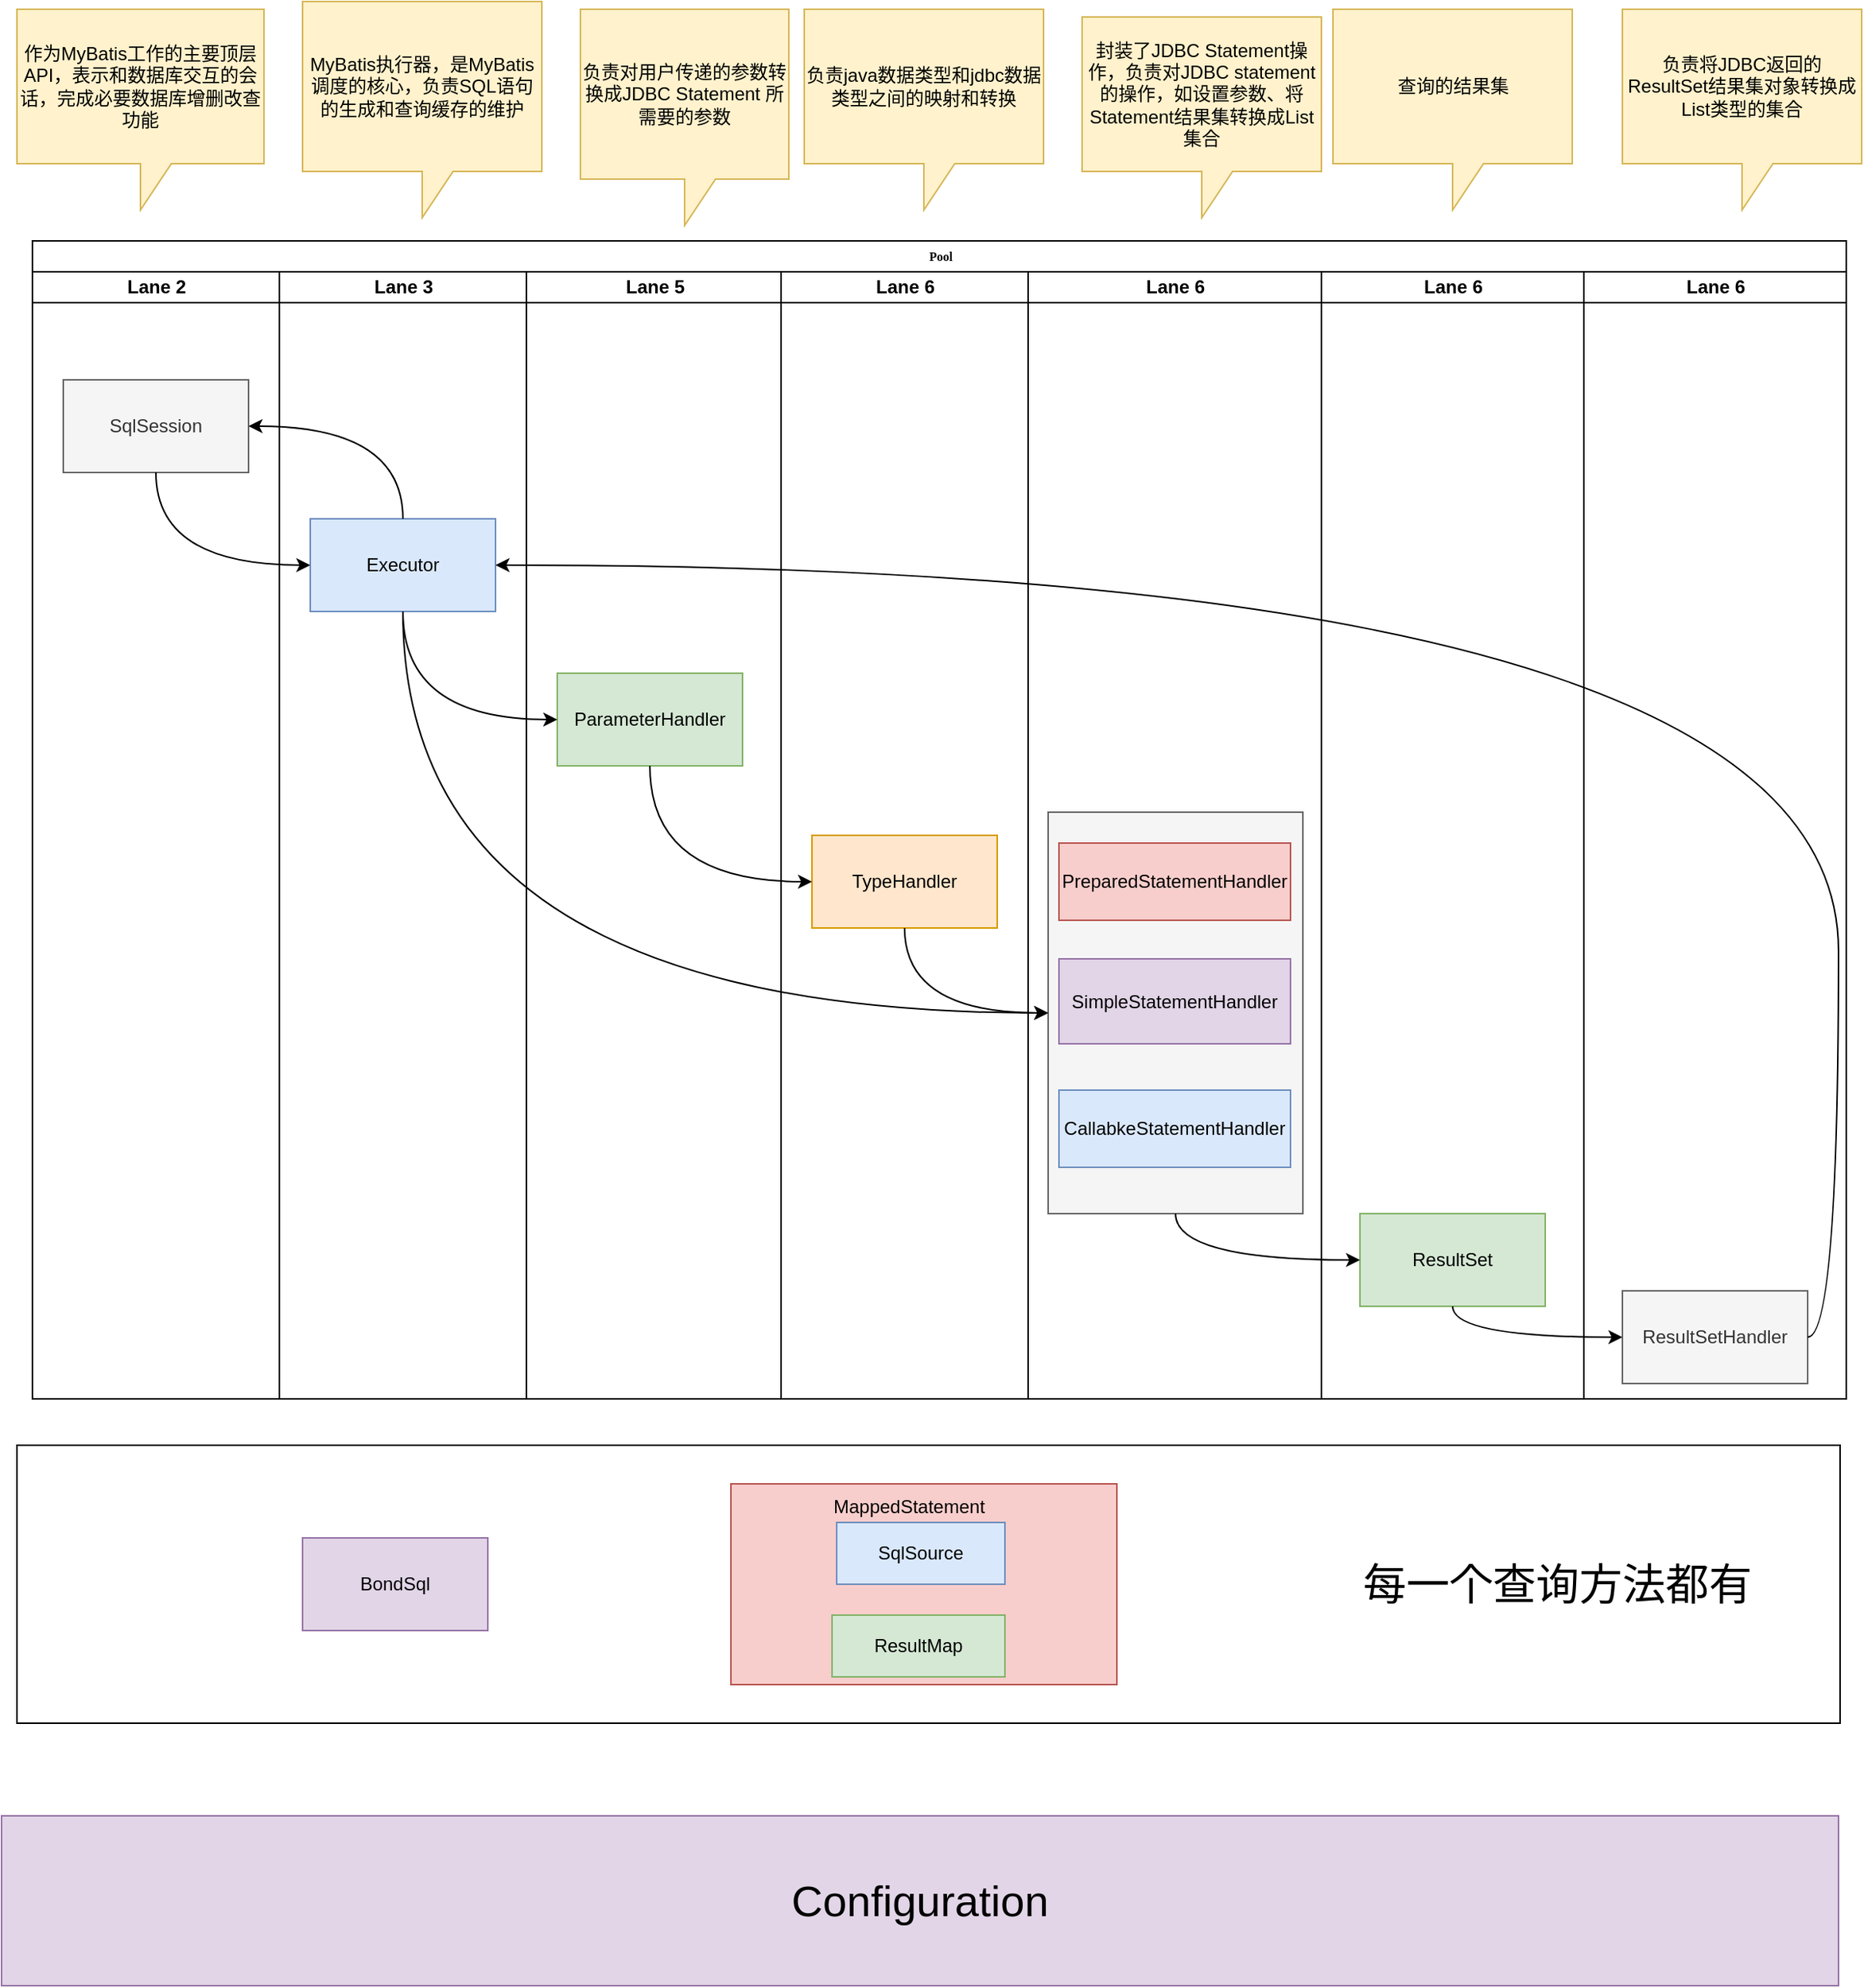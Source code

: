 <mxfile version="10.6.0" type="github"><diagram name="Page-1" id="74e2e168-ea6b-b213-b513-2b3c1d86103e"><mxGraphModel dx="1394" dy="1565" grid="1" gridSize="10" guides="1" tooltips="1" connect="1" arrows="1" fold="1" page="1" pageScale="1" pageWidth="1100" pageHeight="850" background="#ffffff" math="0" shadow="0"><root><mxCell id="0"/><mxCell id="1" parent="0"/><mxCell id="77e6c97f196da883-1" value="Pool" style="swimlane;html=1;childLayout=stackLayout;startSize=20;rounded=0;shadow=0;labelBackgroundColor=none;strokeColor=#000000;strokeWidth=1;fillColor=#ffffff;fontFamily=Verdana;fontSize=8;fontColor=#000000;align=center;" parent="1" vertex="1"><mxGeometry x="70" y="40" width="1175" height="750" as="geometry"/></mxCell><mxCell id="77e6c97f196da883-3" value="Lane 2" style="swimlane;html=1;startSize=20;" parent="77e6c97f196da883-1" vertex="1"><mxGeometry y="20" width="160" height="730" as="geometry"/></mxCell><mxCell id="C5sgPrlYJXfYTSVJCPNL-65" value="SqlSession" style="rounded=0;whiteSpace=wrap;html=1;fillColor=#f5f5f5;strokeColor=#666666;fontColor=#333333;" vertex="1" parent="77e6c97f196da883-3"><mxGeometry x="20" y="70" width="120" height="60" as="geometry"/></mxCell><mxCell id="77e6c97f196da883-4" value="Lane 3" style="swimlane;html=1;startSize=20;" parent="77e6c97f196da883-1" vertex="1"><mxGeometry x="160" y="20" width="160" height="730" as="geometry"/></mxCell><mxCell id="C5sgPrlYJXfYTSVJCPNL-66" value="Executor" style="rounded=0;whiteSpace=wrap;html=1;fillColor=#dae8fc;strokeColor=#6c8ebf;" vertex="1" parent="77e6c97f196da883-4"><mxGeometry x="20" y="160" width="120" height="60" as="geometry"/></mxCell><mxCell id="77e6c97f196da883-6" value="Lane 5" style="swimlane;html=1;startSize=20;" parent="77e6c97f196da883-1" vertex="1"><mxGeometry x="320" y="20" width="165" height="730" as="geometry"/></mxCell><mxCell id="C5sgPrlYJXfYTSVJCPNL-67" value="ParameterHandler" style="rounded=0;whiteSpace=wrap;html=1;fillColor=#d5e8d4;strokeColor=#82b366;" vertex="1" parent="77e6c97f196da883-6"><mxGeometry x="20" y="260" width="120" height="60" as="geometry"/></mxCell><mxCell id="77e6c97f196da883-7" value="Lane 6" style="swimlane;html=1;startSize=20;" parent="77e6c97f196da883-1" vertex="1"><mxGeometry x="485" y="20" width="160" height="730" as="geometry"/></mxCell><mxCell id="C5sgPrlYJXfYTSVJCPNL-69" value="TypeHandler" style="rounded=0;whiteSpace=wrap;html=1;fillColor=#ffe6cc;strokeColor=#d79b00;" vertex="1" parent="77e6c97f196da883-7"><mxGeometry x="20" y="365" width="120" height="60" as="geometry"/></mxCell><mxCell id="C5sgPrlYJXfYTSVJCPNL-63" value="Lane 6" style="swimlane;html=1;startSize=20;" vertex="1" parent="77e6c97f196da883-1"><mxGeometry x="645" y="20" width="190" height="730" as="geometry"/></mxCell><mxCell id="C5sgPrlYJXfYTSVJCPNL-80" value="" style="rounded=0;whiteSpace=wrap;html=1;fillColor=#f5f5f5;strokeColor=#666666;fontColor=#333333;" vertex="1" parent="C5sgPrlYJXfYTSVJCPNL-63"><mxGeometry x="13" y="350" width="165" height="260" as="geometry"/></mxCell><mxCell id="C5sgPrlYJXfYTSVJCPNL-72" value="PreparedStatementHandler" style="rounded=0;whiteSpace=wrap;html=1;fillColor=#f8cecc;strokeColor=#b85450;" vertex="1" parent="C5sgPrlYJXfYTSVJCPNL-63"><mxGeometry x="20" y="370" width="150" height="50" as="geometry"/></mxCell><mxCell id="C5sgPrlYJXfYTSVJCPNL-70" value="&lt;span&gt;SimpleStatementHandler&lt;/span&gt;" style="rounded=0;whiteSpace=wrap;html=1;fillColor=#e1d5e7;strokeColor=#9673a6;" vertex="1" parent="C5sgPrlYJXfYTSVJCPNL-63"><mxGeometry x="20" y="445" width="150" height="55" as="geometry"/></mxCell><mxCell id="C5sgPrlYJXfYTSVJCPNL-71" value="&lt;span&gt;CallabkeStatementHandler&lt;/span&gt;" style="rounded=0;whiteSpace=wrap;html=1;fillColor=#dae8fc;strokeColor=#6c8ebf;" vertex="1" parent="C5sgPrlYJXfYTSVJCPNL-63"><mxGeometry x="20" y="530" width="150" height="50" as="geometry"/></mxCell><mxCell id="C5sgPrlYJXfYTSVJCPNL-64" value="Lane 6" style="swimlane;html=1;startSize=20;" vertex="1" parent="77e6c97f196da883-1"><mxGeometry x="835" y="20" width="170" height="730" as="geometry"/></mxCell><mxCell id="C5sgPrlYJXfYTSVJCPNL-68" value="ResultSet" style="rounded=0;whiteSpace=wrap;html=1;fillColor=#d5e8d4;strokeColor=#82b366;" vertex="1" parent="C5sgPrlYJXfYTSVJCPNL-64"><mxGeometry x="25" y="610" width="120" height="60" as="geometry"/></mxCell><mxCell id="C5sgPrlYJXfYTSVJCPNL-73" value="Lane 6" style="swimlane;html=1;startSize=20;" vertex="1" parent="77e6c97f196da883-1"><mxGeometry x="1005" y="20" width="170" height="730" as="geometry"/></mxCell><mxCell id="C5sgPrlYJXfYTSVJCPNL-74" value="ResultSetHandler" style="rounded=0;whiteSpace=wrap;html=1;fillColor=#f5f5f5;strokeColor=#666666;fontColor=#333333;" vertex="1" parent="C5sgPrlYJXfYTSVJCPNL-73"><mxGeometry x="25" y="660" width="120" height="60" as="geometry"/></mxCell><mxCell id="C5sgPrlYJXfYTSVJCPNL-76" style="edgeStyle=orthogonalEdgeStyle;curved=1;rounded=0;orthogonalLoop=1;jettySize=auto;html=1;exitX=0.5;exitY=1;exitDx=0;exitDy=0;entryX=0;entryY=0.5;entryDx=0;entryDy=0;" edge="1" parent="77e6c97f196da883-1" source="C5sgPrlYJXfYTSVJCPNL-65" target="C5sgPrlYJXfYTSVJCPNL-66"><mxGeometry relative="1" as="geometry"/></mxCell><mxCell id="C5sgPrlYJXfYTSVJCPNL-77" style="edgeStyle=orthogonalEdgeStyle;curved=1;rounded=0;orthogonalLoop=1;jettySize=auto;html=1;exitX=0.5;exitY=1;exitDx=0;exitDy=0;entryX=0;entryY=0.5;entryDx=0;entryDy=0;" edge="1" parent="77e6c97f196da883-1" source="C5sgPrlYJXfYTSVJCPNL-66" target="C5sgPrlYJXfYTSVJCPNL-67"><mxGeometry relative="1" as="geometry"/></mxCell><mxCell id="C5sgPrlYJXfYTSVJCPNL-79" style="edgeStyle=orthogonalEdgeStyle;curved=1;rounded=0;orthogonalLoop=1;jettySize=auto;html=1;exitX=0.5;exitY=1;exitDx=0;exitDy=0;entryX=0;entryY=0.5;entryDx=0;entryDy=0;" edge="1" parent="77e6c97f196da883-1" source="C5sgPrlYJXfYTSVJCPNL-67" target="C5sgPrlYJXfYTSVJCPNL-69"><mxGeometry relative="1" as="geometry"/></mxCell><mxCell id="C5sgPrlYJXfYTSVJCPNL-81" style="edgeStyle=orthogonalEdgeStyle;curved=1;rounded=0;orthogonalLoop=1;jettySize=auto;html=1;exitX=0.5;exitY=1;exitDx=0;exitDy=0;entryX=0;entryY=0.5;entryDx=0;entryDy=0;" edge="1" parent="77e6c97f196da883-1" source="C5sgPrlYJXfYTSVJCPNL-69" target="C5sgPrlYJXfYTSVJCPNL-80"><mxGeometry relative="1" as="geometry"/></mxCell><mxCell id="C5sgPrlYJXfYTSVJCPNL-82" style="edgeStyle=orthogonalEdgeStyle;curved=1;rounded=0;orthogonalLoop=1;jettySize=auto;html=1;exitX=0.5;exitY=1;exitDx=0;exitDy=0;entryX=0;entryY=0.5;entryDx=0;entryDy=0;" edge="1" parent="77e6c97f196da883-1" source="C5sgPrlYJXfYTSVJCPNL-80" target="C5sgPrlYJXfYTSVJCPNL-68"><mxGeometry relative="1" as="geometry"/></mxCell><mxCell id="C5sgPrlYJXfYTSVJCPNL-83" style="edgeStyle=orthogonalEdgeStyle;curved=1;rounded=0;orthogonalLoop=1;jettySize=auto;html=1;exitX=0.5;exitY=1;exitDx=0;exitDy=0;entryX=0;entryY=0.5;entryDx=0;entryDy=0;" edge="1" parent="77e6c97f196da883-1" source="C5sgPrlYJXfYTSVJCPNL-68" target="C5sgPrlYJXfYTSVJCPNL-74"><mxGeometry relative="1" as="geometry"/></mxCell><mxCell id="C5sgPrlYJXfYTSVJCPNL-84" style="edgeStyle=orthogonalEdgeStyle;curved=1;rounded=0;orthogonalLoop=1;jettySize=auto;html=1;exitX=1;exitY=0.5;exitDx=0;exitDy=0;entryX=1;entryY=0.5;entryDx=0;entryDy=0;" edge="1" parent="77e6c97f196da883-1" source="C5sgPrlYJXfYTSVJCPNL-74" target="C5sgPrlYJXfYTSVJCPNL-66"><mxGeometry relative="1" as="geometry"/></mxCell><mxCell id="C5sgPrlYJXfYTSVJCPNL-87" style="edgeStyle=orthogonalEdgeStyle;curved=1;rounded=0;orthogonalLoop=1;jettySize=auto;html=1;exitX=0.5;exitY=0;exitDx=0;exitDy=0;entryX=1;entryY=0.5;entryDx=0;entryDy=0;" edge="1" parent="77e6c97f196da883-1" source="C5sgPrlYJXfYTSVJCPNL-66" target="C5sgPrlYJXfYTSVJCPNL-65"><mxGeometry relative="1" as="geometry"/></mxCell><mxCell id="C5sgPrlYJXfYTSVJCPNL-98" style="edgeStyle=orthogonalEdgeStyle;curved=1;rounded=0;orthogonalLoop=1;jettySize=auto;html=1;exitX=0.5;exitY=1;exitDx=0;exitDy=0;entryX=0;entryY=0.5;entryDx=0;entryDy=0;" edge="1" parent="77e6c97f196da883-1" source="C5sgPrlYJXfYTSVJCPNL-66" target="C5sgPrlYJXfYTSVJCPNL-80"><mxGeometry relative="1" as="geometry"/></mxCell><mxCell id="C5sgPrlYJXfYTSVJCPNL-89" value="&lt;span&gt;作为MyBatis工作的主要顶层API，表示和数据库交互的会话，完成必要数据库增删改查功能&lt;/span&gt;" style="shape=callout;whiteSpace=wrap;html=1;perimeter=calloutPerimeter;fillColor=#fff2cc;strokeColor=#d6b656;" vertex="1" parent="1"><mxGeometry x="60" y="-110" width="160" height="130" as="geometry"/></mxCell><mxCell id="C5sgPrlYJXfYTSVJCPNL-90" value="&lt;span&gt;MyBatis执行器，是MyBatis 调度的核心，负责SQL语句的生成和查询缓存的维护&lt;/span&gt;&lt;br&gt;" style="shape=callout;whiteSpace=wrap;html=1;perimeter=calloutPerimeter;fillColor=#fff2cc;strokeColor=#d6b656;" vertex="1" parent="1"><mxGeometry x="245" y="-115" width="155" height="140" as="geometry"/></mxCell><mxCell id="C5sgPrlYJXfYTSVJCPNL-93" value="&lt;span&gt;负责对用户传递的参数转换成JDBC Statement 所需要的参数&lt;/span&gt;&lt;br&gt;" style="shape=callout;whiteSpace=wrap;html=1;perimeter=calloutPerimeter;fillColor=#fff2cc;strokeColor=#d6b656;" vertex="1" parent="1"><mxGeometry x="425" y="-110" width="135" height="140" as="geometry"/></mxCell><mxCell id="C5sgPrlYJXfYTSVJCPNL-94" value="&lt;span&gt;负责java数据类型和jdbc数据类型之间的映射和转换&lt;/span&gt;&lt;br&gt;" style="shape=callout;whiteSpace=wrap;html=1;perimeter=calloutPerimeter;fillColor=#fff2cc;strokeColor=#d6b656;" vertex="1" parent="1"><mxGeometry x="570" y="-110" width="155" height="130" as="geometry"/></mxCell><mxCell id="C5sgPrlYJXfYTSVJCPNL-95" value="&lt;span&gt;封装了JDBC Statement操作，负责对JDBC statement 的操作，如设置参数、将Statement结果集转换成List集合&lt;/span&gt;&lt;br&gt;" style="shape=callout;whiteSpace=wrap;html=1;perimeter=calloutPerimeter;fillColor=#fff2cc;strokeColor=#d6b656;" vertex="1" parent="1"><mxGeometry x="750" y="-105" width="155" height="130" as="geometry"/></mxCell><mxCell id="C5sgPrlYJXfYTSVJCPNL-96" value="&lt;span&gt;查询的结果集&lt;/span&gt;&lt;br&gt;" style="shape=callout;whiteSpace=wrap;html=1;perimeter=calloutPerimeter;fillColor=#fff2cc;strokeColor=#d6b656;" vertex="1" parent="1"><mxGeometry x="912.5" y="-110" width="155" height="130" as="geometry"/></mxCell><mxCell id="C5sgPrlYJXfYTSVJCPNL-97" value="&lt;span&gt;负责将JDBC返回的ResultSet结果集对象转换成List类型的集合&lt;/span&gt;&lt;br&gt;" style="shape=callout;whiteSpace=wrap;html=1;perimeter=calloutPerimeter;fillColor=#fff2cc;strokeColor=#d6b656;" vertex="1" parent="1"><mxGeometry x="1100" y="-110" width="155" height="130" as="geometry"/></mxCell><mxCell id="C5sgPrlYJXfYTSVJCPNL-99" value="" style="rounded=0;whiteSpace=wrap;html=1;" vertex="1" parent="1"><mxGeometry x="60" y="820" width="1181" height="180" as="geometry"/></mxCell><mxCell id="C5sgPrlYJXfYTSVJCPNL-100" value="BondSql" style="rounded=0;whiteSpace=wrap;html=1;fillColor=#e1d5e7;strokeColor=#9673a6;" vertex="1" parent="1"><mxGeometry x="245" y="880" width="120" height="60" as="geometry"/></mxCell><mxCell id="C5sgPrlYJXfYTSVJCPNL-102" value="" style="rounded=0;whiteSpace=wrap;html=1;fillColor=#f8cecc;strokeColor=#b85450;" vertex="1" parent="1"><mxGeometry x="522.5" y="845" width="250" height="130" as="geometry"/></mxCell><mxCell id="C5sgPrlYJXfYTSVJCPNL-103" value="MappedStatement" style="text;html=1;strokeColor=none;fillColor=none;align=center;verticalAlign=middle;whiteSpace=wrap;rounded=0;" vertex="1" parent="1"><mxGeometry x="618" y="850" width="40" height="20" as="geometry"/></mxCell><mxCell id="C5sgPrlYJXfYTSVJCPNL-104" value="SqlSource" style="rounded=0;whiteSpace=wrap;html=1;fillColor=#dae8fc;strokeColor=#6c8ebf;" vertex="1" parent="1"><mxGeometry x="591" y="870" width="109" height="40" as="geometry"/></mxCell><mxCell id="C5sgPrlYJXfYTSVJCPNL-105" value="ResultMap" style="rounded=0;whiteSpace=wrap;html=1;fillColor=#d5e8d4;strokeColor=#82b366;" vertex="1" parent="1"><mxGeometry x="588" y="930" width="112" height="40" as="geometry"/></mxCell><mxCell id="C5sgPrlYJXfYTSVJCPNL-107" value="&lt;font style=&quot;font-size: 28px&quot;&gt;Configuration&lt;/font&gt;" style="rounded=0;whiteSpace=wrap;html=1;fillColor=#e1d5e7;strokeColor=#9673a6;" vertex="1" parent="1"><mxGeometry x="50" y="1060" width="1190" height="110" as="geometry"/></mxCell><mxCell id="C5sgPrlYJXfYTSVJCPNL-108" value="&lt;font style=&quot;font-size: 28px&quot;&gt;每一个查询方法都有&lt;/font&gt;" style="text;html=1;strokeColor=none;fillColor=none;align=center;verticalAlign=middle;whiteSpace=wrap;rounded=0;" vertex="1" parent="1"><mxGeometry x="893" y="900" width="330" height="20" as="geometry"/></mxCell></root></mxGraphModel></diagram></mxfile>